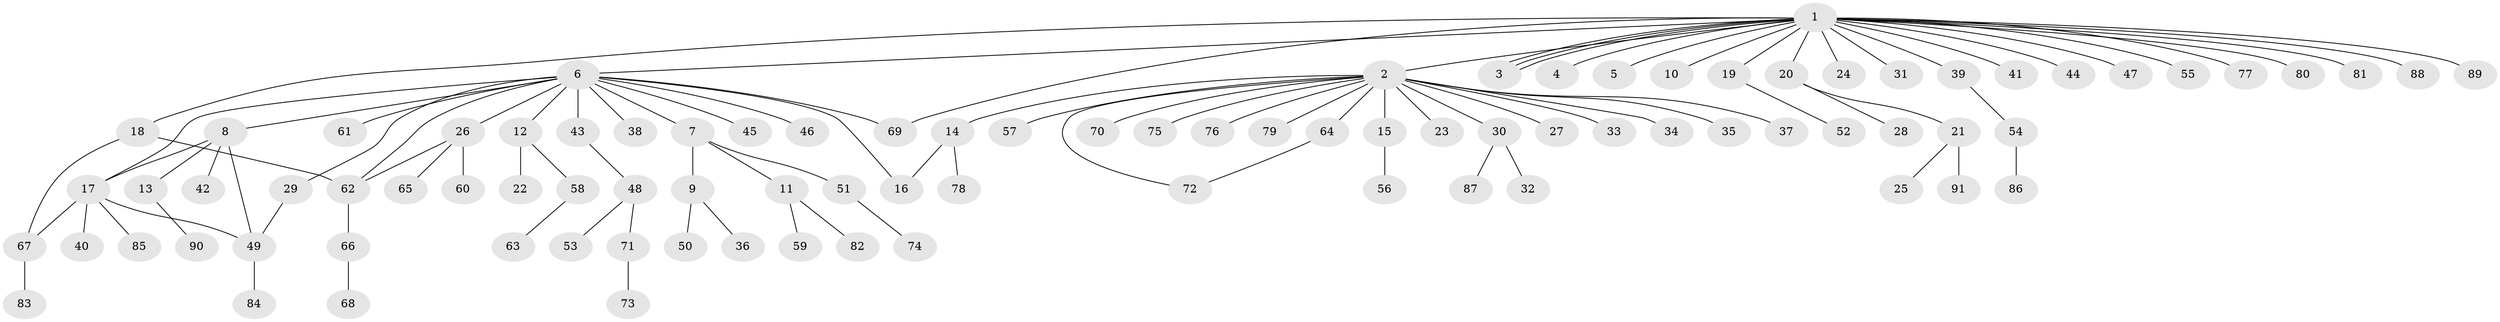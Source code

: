 // coarse degree distribution, {24: 0.013888888888888888, 15: 0.013888888888888888, 3: 0.08333333333333333, 1: 0.6944444444444444, 16: 0.013888888888888888, 7: 0.013888888888888888, 2: 0.1388888888888889, 4: 0.027777777777777776}
// Generated by graph-tools (version 1.1) at 2025/41/03/06/25 10:41:49]
// undirected, 91 vertices, 101 edges
graph export_dot {
graph [start="1"]
  node [color=gray90,style=filled];
  1;
  2;
  3;
  4;
  5;
  6;
  7;
  8;
  9;
  10;
  11;
  12;
  13;
  14;
  15;
  16;
  17;
  18;
  19;
  20;
  21;
  22;
  23;
  24;
  25;
  26;
  27;
  28;
  29;
  30;
  31;
  32;
  33;
  34;
  35;
  36;
  37;
  38;
  39;
  40;
  41;
  42;
  43;
  44;
  45;
  46;
  47;
  48;
  49;
  50;
  51;
  52;
  53;
  54;
  55;
  56;
  57;
  58;
  59;
  60;
  61;
  62;
  63;
  64;
  65;
  66;
  67;
  68;
  69;
  70;
  71;
  72;
  73;
  74;
  75;
  76;
  77;
  78;
  79;
  80;
  81;
  82;
  83;
  84;
  85;
  86;
  87;
  88;
  89;
  90;
  91;
  1 -- 2;
  1 -- 3;
  1 -- 3;
  1 -- 3;
  1 -- 4;
  1 -- 5;
  1 -- 6;
  1 -- 10;
  1 -- 18;
  1 -- 19;
  1 -- 20;
  1 -- 24;
  1 -- 31;
  1 -- 39;
  1 -- 41;
  1 -- 44;
  1 -- 47;
  1 -- 55;
  1 -- 69;
  1 -- 77;
  1 -- 80;
  1 -- 81;
  1 -- 88;
  1 -- 89;
  2 -- 14;
  2 -- 15;
  2 -- 23;
  2 -- 27;
  2 -- 30;
  2 -- 33;
  2 -- 34;
  2 -- 35;
  2 -- 37;
  2 -- 57;
  2 -- 64;
  2 -- 70;
  2 -- 72;
  2 -- 75;
  2 -- 76;
  2 -- 79;
  6 -- 7;
  6 -- 8;
  6 -- 12;
  6 -- 16;
  6 -- 17;
  6 -- 26;
  6 -- 29;
  6 -- 38;
  6 -- 43;
  6 -- 45;
  6 -- 46;
  6 -- 61;
  6 -- 62;
  6 -- 69;
  7 -- 9;
  7 -- 11;
  7 -- 51;
  8 -- 13;
  8 -- 17;
  8 -- 42;
  8 -- 49;
  9 -- 36;
  9 -- 50;
  11 -- 59;
  11 -- 82;
  12 -- 22;
  12 -- 58;
  13 -- 90;
  14 -- 16;
  14 -- 78;
  15 -- 56;
  17 -- 40;
  17 -- 49;
  17 -- 67;
  17 -- 85;
  18 -- 62;
  18 -- 67;
  19 -- 52;
  20 -- 21;
  20 -- 28;
  21 -- 25;
  21 -- 91;
  26 -- 60;
  26 -- 62;
  26 -- 65;
  29 -- 49;
  30 -- 32;
  30 -- 87;
  39 -- 54;
  43 -- 48;
  48 -- 53;
  48 -- 71;
  49 -- 84;
  51 -- 74;
  54 -- 86;
  58 -- 63;
  62 -- 66;
  64 -- 72;
  66 -- 68;
  67 -- 83;
  71 -- 73;
}
